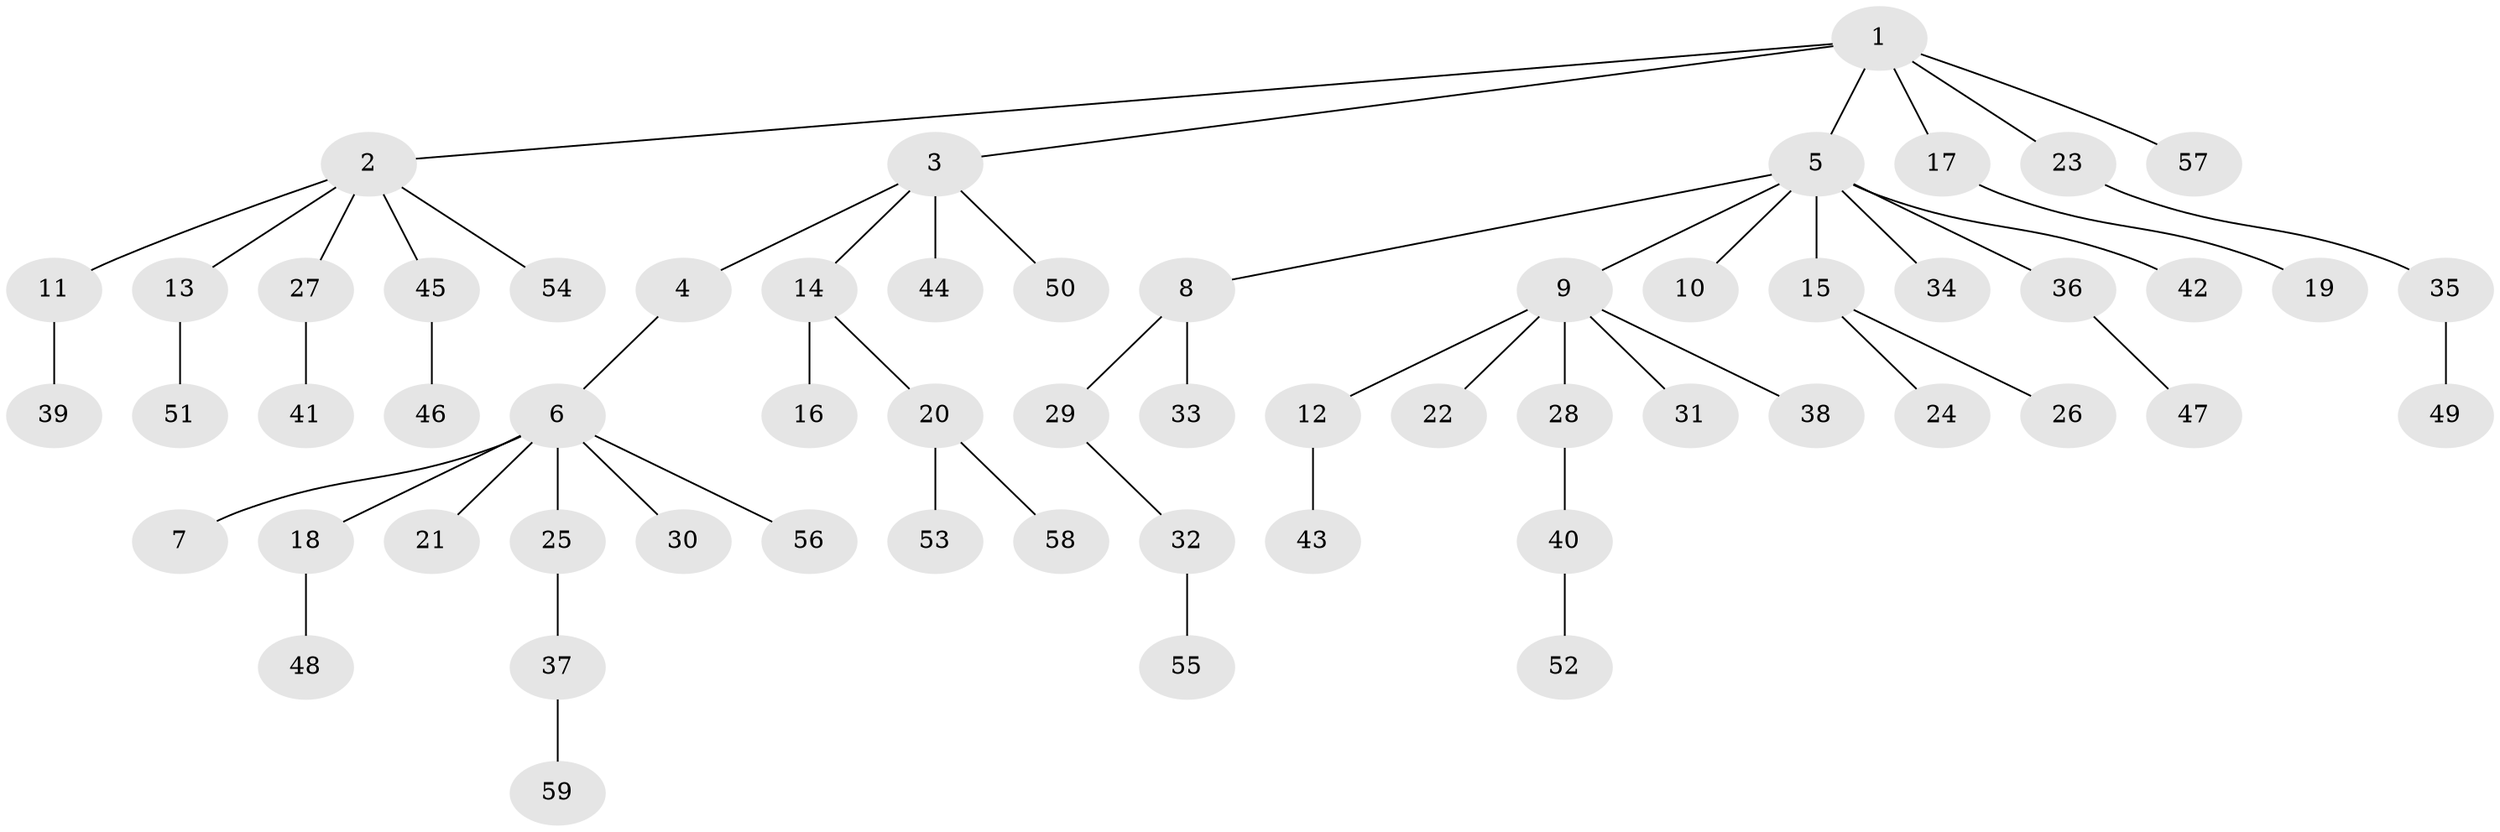 // Generated by graph-tools (version 1.1) at 2025/02/03/09/25 03:02:30]
// undirected, 59 vertices, 58 edges
graph export_dot {
graph [start="1"]
  node [color=gray90,style=filled];
  1;
  2;
  3;
  4;
  5;
  6;
  7;
  8;
  9;
  10;
  11;
  12;
  13;
  14;
  15;
  16;
  17;
  18;
  19;
  20;
  21;
  22;
  23;
  24;
  25;
  26;
  27;
  28;
  29;
  30;
  31;
  32;
  33;
  34;
  35;
  36;
  37;
  38;
  39;
  40;
  41;
  42;
  43;
  44;
  45;
  46;
  47;
  48;
  49;
  50;
  51;
  52;
  53;
  54;
  55;
  56;
  57;
  58;
  59;
  1 -- 2;
  1 -- 3;
  1 -- 5;
  1 -- 17;
  1 -- 23;
  1 -- 57;
  2 -- 11;
  2 -- 13;
  2 -- 27;
  2 -- 45;
  2 -- 54;
  3 -- 4;
  3 -- 14;
  3 -- 44;
  3 -- 50;
  4 -- 6;
  5 -- 8;
  5 -- 9;
  5 -- 10;
  5 -- 15;
  5 -- 34;
  5 -- 36;
  5 -- 42;
  6 -- 7;
  6 -- 18;
  6 -- 21;
  6 -- 25;
  6 -- 30;
  6 -- 56;
  8 -- 29;
  8 -- 33;
  9 -- 12;
  9 -- 22;
  9 -- 28;
  9 -- 31;
  9 -- 38;
  11 -- 39;
  12 -- 43;
  13 -- 51;
  14 -- 16;
  14 -- 20;
  15 -- 24;
  15 -- 26;
  17 -- 19;
  18 -- 48;
  20 -- 53;
  20 -- 58;
  23 -- 35;
  25 -- 37;
  27 -- 41;
  28 -- 40;
  29 -- 32;
  32 -- 55;
  35 -- 49;
  36 -- 47;
  37 -- 59;
  40 -- 52;
  45 -- 46;
}
